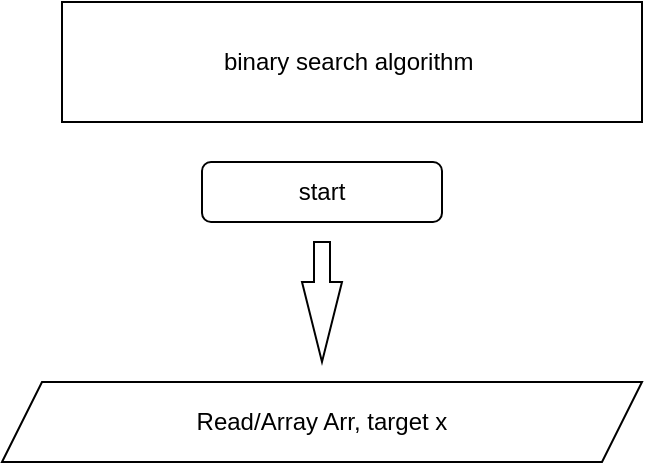 <mxfile version="20.5.3" type="embed"><diagram id="KvAJnENR1FBgMB6VcctM" name="Page-1"><mxGraphModel dx="660" dy="619" grid="1" gridSize="10" guides="1" tooltips="1" connect="1" arrows="1" fold="1" page="1" pageScale="1" pageWidth="850" pageHeight="1100" math="0" shadow="0"><root><mxCell id="0"/><mxCell id="1" parent="0"/><mxCell id="2" value="binary search algorithm&amp;nbsp;" style="rounded=0;whiteSpace=wrap;html=1;" vertex="1" parent="1"><mxGeometry x="170" y="40" width="290" height="60" as="geometry"/></mxCell><mxCell id="3" value="start" style="rounded=1;whiteSpace=wrap;html=1;" vertex="1" parent="1"><mxGeometry x="240" y="120" width="120" height="30" as="geometry"/></mxCell><mxCell id="6" value="Read/Array Arr, target x" style="shape=parallelogram;perimeter=parallelogramPerimeter;whiteSpace=wrap;html=1;fixedSize=1;" vertex="1" parent="1"><mxGeometry x="140" y="230" width="320" height="40" as="geometry"/></mxCell><mxCell id="7" value="" style="html=1;shadow=0;dashed=0;align=center;verticalAlign=middle;shape=mxgraph.arrows2.arrow;dy=0.6;dx=40;direction=south;notch=0;" vertex="1" parent="1"><mxGeometry x="290" y="160" width="20" height="60" as="geometry"/></mxCell></root></mxGraphModel></diagram></mxfile>